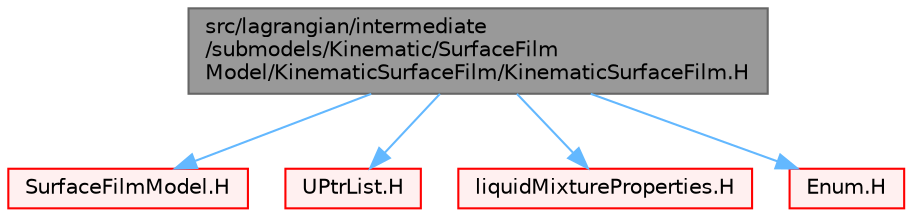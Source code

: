 digraph "src/lagrangian/intermediate/submodels/Kinematic/SurfaceFilmModel/KinematicSurfaceFilm/KinematicSurfaceFilm.H"
{
 // LATEX_PDF_SIZE
  bgcolor="transparent";
  edge [fontname=Helvetica,fontsize=10,labelfontname=Helvetica,labelfontsize=10];
  node [fontname=Helvetica,fontsize=10,shape=box,height=0.2,width=0.4];
  Node1 [id="Node000001",label="src/lagrangian/intermediate\l/submodels/Kinematic/SurfaceFilm\lModel/KinematicSurfaceFilm/KinematicSurfaceFilm.H",height=0.2,width=0.4,color="gray40", fillcolor="grey60", style="filled", fontcolor="black",tooltip=" "];
  Node1 -> Node2 [id="edge1_Node000001_Node000002",color="steelblue1",style="solid",tooltip=" "];
  Node2 [id="Node000002",label="SurfaceFilmModel.H",height=0.2,width=0.4,color="red", fillcolor="#FFF0F0", style="filled",URL="$SurfaceFilmModel_8H.html",tooltip=" "];
  Node1 -> Node150 [id="edge2_Node000001_Node000150",color="steelblue1",style="solid",tooltip=" "];
  Node150 [id="Node000150",label="UPtrList.H",height=0.2,width=0.4,color="red", fillcolor="#FFF0F0", style="filled",URL="$UPtrList_8H.html",tooltip=" "];
  Node1 -> Node154 [id="edge3_Node000001_Node000154",color="steelblue1",style="solid",tooltip=" "];
  Node154 [id="Node000154",label="liquidMixtureProperties.H",height=0.2,width=0.4,color="red", fillcolor="#FFF0F0", style="filled",URL="$liquidMixtureProperties_8H.html",tooltip=" "];
  Node1 -> Node138 [id="edge4_Node000001_Node000138",color="steelblue1",style="solid",tooltip=" "];
  Node138 [id="Node000138",label="Enum.H",height=0.2,width=0.4,color="red", fillcolor="#FFF0F0", style="filled",URL="$Enum_8H.html",tooltip=" "];
}
